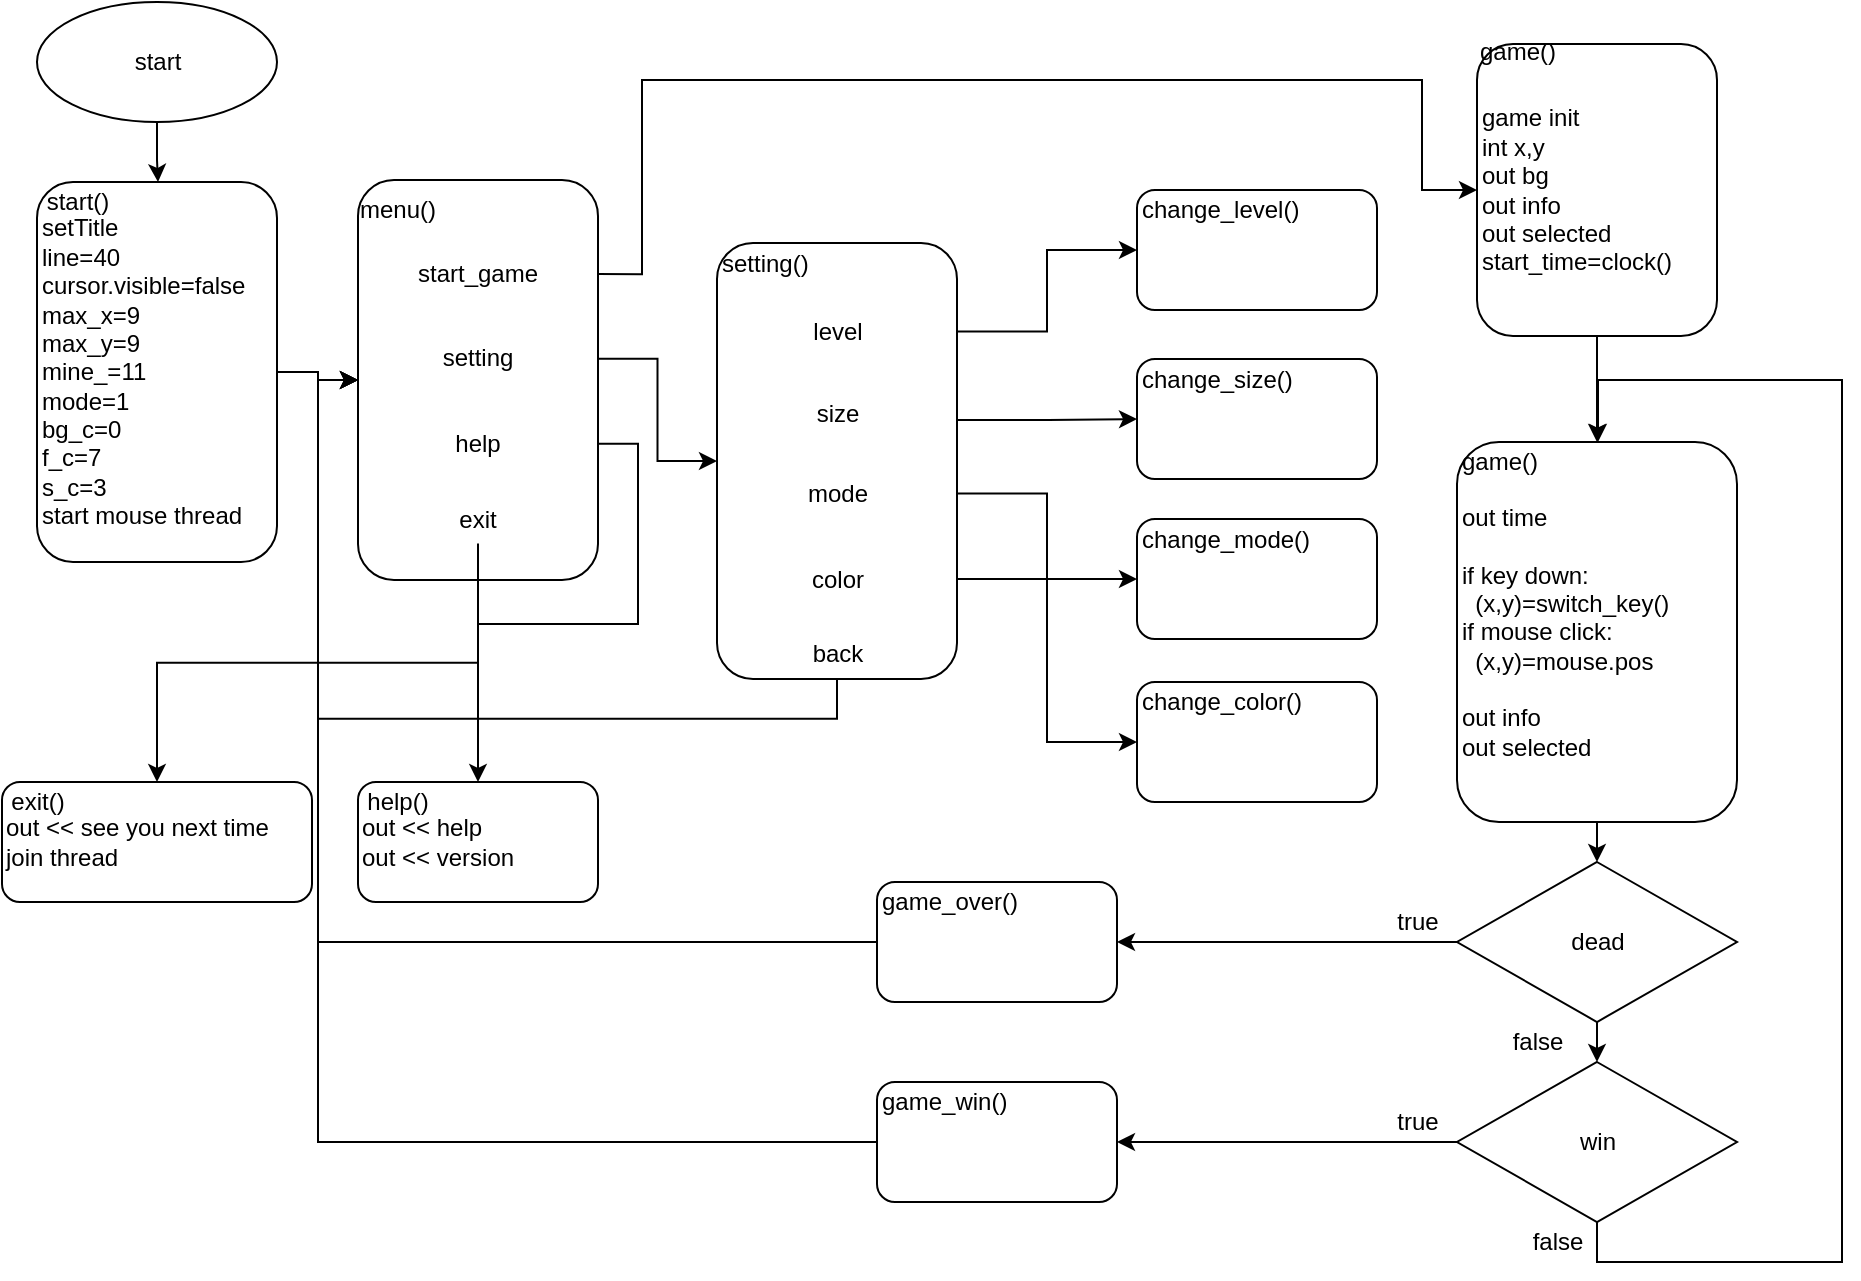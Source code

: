 <mxfile version="11.1.4" type="device"><diagram id="kCvf0nJ6-sZSuaqvqJbU" name="第 1 页"><mxGraphModel dx="1086" dy="808" grid="1" gridSize="10" guides="1" tooltips="1" connect="1" arrows="1" fold="1" page="1" pageScale="1" pageWidth="1169" pageHeight="827" math="0" shadow="0"><root><mxCell id="0"/><mxCell id="1" parent="0"/><mxCell id="HXzkb85nF6Uxnhrnb80V-4" style="edgeStyle=orthogonalEdgeStyle;rounded=0;orthogonalLoop=1;jettySize=auto;html=1;" parent="1" source="HXzkb85nF6Uxnhrnb80V-1" target="HXzkb85nF6Uxnhrnb80V-3" edge="1"><mxGeometry relative="1" as="geometry"><Array as="points"><mxPoint x="118" y="120"/><mxPoint x="118" y="120"/></Array></mxGeometry></mxCell><mxCell id="HXzkb85nF6Uxnhrnb80V-1" value="start" style="ellipse;whiteSpace=wrap;html=1;" parent="1" vertex="1"><mxGeometry x="57.5" y="41" width="120" height="60" as="geometry"/></mxCell><mxCell id="HXzkb85nF6Uxnhrnb80V-12" value="" style="group;strokeColor=none;" parent="1" vertex="1" connectable="0"><mxGeometry x="198" y="110" width="160" height="240" as="geometry"/></mxCell><mxCell id="HXzkb85nF6Uxnhrnb80V-14" value="" style="group" parent="HXzkb85nF6Uxnhrnb80V-12" vertex="1" connectable="0"><mxGeometry x="20" y="20" width="120" height="200" as="geometry"/></mxCell><mxCell id="HXzkb85nF6Uxnhrnb80V-15" value="" style="group" parent="HXzkb85nF6Uxnhrnb80V-14" vertex="1" connectable="0"><mxGeometry width="120" height="200" as="geometry"/></mxCell><mxCell id="HXzkb85nF6Uxnhrnb80V-17" value="" style="group" parent="HXzkb85nF6Uxnhrnb80V-15" vertex="1" connectable="0"><mxGeometry width="120" height="200" as="geometry"/></mxCell><mxCell id="HXzkb85nF6Uxnhrnb80V-5" value="" style="rounded=1;whiteSpace=wrap;html=1;" parent="HXzkb85nF6Uxnhrnb80V-17" vertex="1"><mxGeometry width="120" height="200" as="geometry"/></mxCell><mxCell id="HXzkb85nF6Uxnhrnb80V-11" value="menu()" style="text;html=1;strokeColor=none;fillColor=none;align=center;verticalAlign=middle;whiteSpace=wrap;rounded=0;" parent="HXzkb85nF6Uxnhrnb80V-17" vertex="1"><mxGeometry width="40" height="30.769" as="geometry"/></mxCell><mxCell id="HXzkb85nF6Uxnhrnb80V-18" value="start_game" style="text;html=1;strokeColor=none;fillColor=none;align=center;verticalAlign=middle;whiteSpace=wrap;rounded=0;" parent="HXzkb85nF6Uxnhrnb80V-17" vertex="1"><mxGeometry y="35.294" width="120" height="23.529" as="geometry"/></mxCell><mxCell id="HXzkb85nF6Uxnhrnb80V-19" value="setting" style="text;html=1;strokeColor=none;fillColor=none;align=center;verticalAlign=middle;whiteSpace=wrap;rounded=0;" parent="HXzkb85nF6Uxnhrnb80V-17" vertex="1"><mxGeometry y="77.588" width="120" height="23.529" as="geometry"/></mxCell><mxCell id="HXzkb85nF6Uxnhrnb80V-20" value="help" style="text;html=1;strokeColor=none;fillColor=none;align=center;verticalAlign=middle;whiteSpace=wrap;rounded=0;" parent="HXzkb85nF6Uxnhrnb80V-17" vertex="1"><mxGeometry y="120.147" width="120" height="23.529" as="geometry"/></mxCell><mxCell id="HXzkb85nF6Uxnhrnb80V-21" value="exit" style="text;html=1;strokeColor=none;fillColor=none;align=center;verticalAlign=middle;whiteSpace=wrap;rounded=0;" parent="HXzkb85nF6Uxnhrnb80V-17" vertex="1"><mxGeometry y="158.206" width="120" height="23.529" as="geometry"/></mxCell><mxCell id="HXzkb85nF6Uxnhrnb80V-16" value="" style="group" parent="1" vertex="1" connectable="0"><mxGeometry x="57.5" y="131" width="120" height="190" as="geometry"/></mxCell><mxCell id="HXzkb85nF6Uxnhrnb80V-3" value="setTitle&lt;br&gt;line=40&lt;br&gt;cursor.visible=false&lt;br&gt;max_x=9&lt;br&gt;max_y=9&lt;br&gt;mine_=11&lt;br&gt;mode=1&lt;br&gt;bg_c=0&lt;br&gt;f_c=7&lt;br&gt;s_c=3&lt;br&gt;start mouse thread" style="rounded=1;whiteSpace=wrap;html=1;align=left;" parent="HXzkb85nF6Uxnhrnb80V-16" vertex="1"><mxGeometry width="120" height="190" as="geometry"/></mxCell><mxCell id="HXzkb85nF6Uxnhrnb80V-10" value="start()" style="text;html=1;strokeColor=none;fillColor=none;align=center;verticalAlign=middle;whiteSpace=wrap;rounded=0;" parent="HXzkb85nF6Uxnhrnb80V-16" vertex="1"><mxGeometry width="40" height="20" as="geometry"/></mxCell><mxCell id="HXzkb85nF6Uxnhrnb80V-27" value="" style="group" parent="1" vertex="1" connectable="0"><mxGeometry x="40" y="431" width="155" height="60" as="geometry"/></mxCell><mxCell id="HXzkb85nF6Uxnhrnb80V-23" value="out &amp;lt;&amp;lt; see you next time&lt;br&gt;join thread" style="rounded=1;whiteSpace=wrap;html=1;align=left;" parent="HXzkb85nF6Uxnhrnb80V-27" vertex="1"><mxGeometry width="155" height="60" as="geometry"/></mxCell><mxCell id="HXzkb85nF6Uxnhrnb80V-26" value="exit()" style="text;html=1;strokeColor=none;fillColor=none;align=center;verticalAlign=middle;whiteSpace=wrap;rounded=0;" parent="HXzkb85nF6Uxnhrnb80V-27" vertex="1"><mxGeometry width="36.471" height="20" as="geometry"/></mxCell><mxCell id="HXzkb85nF6Uxnhrnb80V-30" style="edgeStyle=orthogonalEdgeStyle;rounded=0;orthogonalLoop=1;jettySize=auto;html=1;exitX=0.5;exitY=1;exitDx=0;exitDy=0;entryX=0.5;entryY=0;entryDx=0;entryDy=0;" parent="1" source="HXzkb85nF6Uxnhrnb80V-21" target="HXzkb85nF6Uxnhrnb80V-23" edge="1"><mxGeometry relative="1" as="geometry"/></mxCell><mxCell id="HXzkb85nF6Uxnhrnb80V-31" style="edgeStyle=orthogonalEdgeStyle;rounded=0;orthogonalLoop=1;jettySize=auto;html=1;exitX=1;exitY=0.5;exitDx=0;exitDy=0;entryX=0.5;entryY=0;entryDx=0;entryDy=0;" parent="1" source="HXzkb85nF6Uxnhrnb80V-20" target="HXzkb85nF6Uxnhrnb80V-28" edge="1"><mxGeometry relative="1" as="geometry"><Array as="points"><mxPoint x="358" y="262"/><mxPoint x="358" y="352"/><mxPoint x="278" y="352"/></Array></mxGeometry></mxCell><mxCell id="HXzkb85nF6Uxnhrnb80V-34" value="" style="group" parent="1" vertex="1" connectable="0"><mxGeometry x="218" y="431" width="120" height="60" as="geometry"/></mxCell><mxCell id="HXzkb85nF6Uxnhrnb80V-28" value="out &amp;lt;&amp;lt; help&lt;br&gt;out &amp;lt;&amp;lt; version" style="rounded=1;whiteSpace=wrap;html=1;strokeColor=#000000;align=left;" parent="HXzkb85nF6Uxnhrnb80V-34" vertex="1"><mxGeometry width="120" height="60" as="geometry"/></mxCell><mxCell id="HXzkb85nF6Uxnhrnb80V-32" value="help()" style="text;html=1;strokeColor=none;fillColor=none;align=center;verticalAlign=middle;whiteSpace=wrap;rounded=0;" parent="HXzkb85nF6Uxnhrnb80V-34" vertex="1"><mxGeometry width="40" height="20" as="geometry"/></mxCell><mxCell id="HXzkb85nF6Uxnhrnb80V-35" value="" style="group;align=left;" parent="1" vertex="1" connectable="0"><mxGeometry x="777.5" y="62" width="120" height="146" as="geometry"/></mxCell><mxCell id="HXzkb85nF6Uxnhrnb80V-36" value="game init&lt;br&gt;int x,y&lt;br&gt;out bg&lt;br&gt;out info&lt;br&gt;out selected&lt;br&gt;start_time=clock()" style="rounded=1;whiteSpace=wrap;html=1;strokeColor=#000000;align=left;" parent="HXzkb85nF6Uxnhrnb80V-35" vertex="1"><mxGeometry width="120" height="146.0" as="geometry"/></mxCell><mxCell id="HXzkb85nF6Uxnhrnb80V-37" value="game()" style="text;html=1;strokeColor=none;fillColor=none;align=center;verticalAlign=middle;whiteSpace=wrap;rounded=0;" parent="HXzkb85nF6Uxnhrnb80V-35" vertex="1"><mxGeometry width="40" height="7.122" as="geometry"/></mxCell><mxCell id="HXzkb85nF6Uxnhrnb80V-39" style="edgeStyle=orthogonalEdgeStyle;rounded=0;orthogonalLoop=1;jettySize=auto;html=1;exitX=1;exitY=0.5;exitDx=0;exitDy=0;entryX=0;entryY=0.5;entryDx=0;entryDy=0;" parent="1" source="HXzkb85nF6Uxnhrnb80V-18" target="HXzkb85nF6Uxnhrnb80V-36" edge="1"><mxGeometry relative="1" as="geometry"><Array as="points"><mxPoint x="360" y="177"/><mxPoint x="360" y="80"/><mxPoint x="750" y="80"/><mxPoint x="750" y="135"/></Array></mxGeometry></mxCell><mxCell id="HXzkb85nF6Uxnhrnb80V-40" value="" style="group;strokeColor=none;" parent="1" vertex="1" connectable="0"><mxGeometry x="397.5" y="161.5" width="120" height="218" as="geometry"/></mxCell><mxCell id="HXzkb85nF6Uxnhrnb80V-41" value="" style="group" parent="HXzkb85nF6Uxnhrnb80V-40" vertex="1" connectable="0"><mxGeometry width="120" height="218" as="geometry"/></mxCell><mxCell id="HXzkb85nF6Uxnhrnb80V-42" value="" style="group" parent="HXzkb85nF6Uxnhrnb80V-41" vertex="1" connectable="0"><mxGeometry width="120" height="218" as="geometry"/></mxCell><mxCell id="HXzkb85nF6Uxnhrnb80V-43" value="" style="group" parent="HXzkb85nF6Uxnhrnb80V-42" vertex="1" connectable="0"><mxGeometry width="120" height="218" as="geometry"/></mxCell><mxCell id="HXzkb85nF6Uxnhrnb80V-44" value="" style="rounded=1;whiteSpace=wrap;html=1;" parent="HXzkb85nF6Uxnhrnb80V-43" vertex="1"><mxGeometry width="120" height="218" as="geometry"/></mxCell><mxCell id="HXzkb85nF6Uxnhrnb80V-45" value="setting()" style="text;html=1;strokeColor=none;fillColor=none;align=left;verticalAlign=middle;whiteSpace=wrap;rounded=0;" parent="HXzkb85nF6Uxnhrnb80V-43" vertex="1"><mxGeometry width="120" height="20" as="geometry"/></mxCell><mxCell id="HXzkb85nF6Uxnhrnb80V-46" value="level" style="text;html=1;strokeColor=none;fillColor=none;align=center;verticalAlign=middle;whiteSpace=wrap;rounded=0;" parent="HXzkb85nF6Uxnhrnb80V-43" vertex="1"><mxGeometry y="31.471" width="120" height="25.647" as="geometry"/></mxCell><mxCell id="HXzkb85nF6Uxnhrnb80V-47" value="size" style="text;html=1;strokeColor=none;fillColor=none;align=center;verticalAlign=middle;whiteSpace=wrap;rounded=0;" parent="HXzkb85nF6Uxnhrnb80V-43" vertex="1"><mxGeometry y="72.756" width="120" height="25.647" as="geometry"/></mxCell><mxCell id="HXzkb85nF6Uxnhrnb80V-48" value="mode" style="text;html=1;strokeColor=none;fillColor=none;align=center;verticalAlign=middle;whiteSpace=wrap;rounded=0;" parent="HXzkb85nF6Uxnhrnb80V-43" vertex="1"><mxGeometry y="112.465" width="120" height="25.647" as="geometry"/></mxCell><mxCell id="HXzkb85nF6Uxnhrnb80V-49" value="back" style="text;html=1;strokeColor=none;fillColor=none;align=center;verticalAlign=middle;whiteSpace=wrap;rounded=0;" parent="HXzkb85nF6Uxnhrnb80V-43" vertex="1"><mxGeometry y="192.264" width="120" height="25.647" as="geometry"/></mxCell><mxCell id="HXzkb85nF6Uxnhrnb80V-51" value="color" style="text;html=1;strokeColor=none;fillColor=none;align=center;verticalAlign=middle;whiteSpace=wrap;rounded=0;" parent="HXzkb85nF6Uxnhrnb80V-43" vertex="1"><mxGeometry y="158" width="120" height="20" as="geometry"/></mxCell><mxCell id="HXzkb85nF6Uxnhrnb80V-50" style="edgeStyle=orthogonalEdgeStyle;rounded=0;orthogonalLoop=1;jettySize=auto;html=1;exitX=1;exitY=0.5;exitDx=0;exitDy=0;entryX=0;entryY=0.5;entryDx=0;entryDy=0;" parent="1" source="HXzkb85nF6Uxnhrnb80V-19" target="HXzkb85nF6Uxnhrnb80V-44" edge="1"><mxGeometry relative="1" as="geometry"/></mxCell><mxCell id="HXzkb85nF6Uxnhrnb80V-52" style="edgeStyle=orthogonalEdgeStyle;rounded=0;orthogonalLoop=1;jettySize=auto;html=1;exitX=0.5;exitY=1;exitDx=0;exitDy=0;entryX=0;entryY=0.5;entryDx=0;entryDy=0;" parent="1" source="HXzkb85nF6Uxnhrnb80V-49" target="HXzkb85nF6Uxnhrnb80V-5" edge="1"><mxGeometry relative="1" as="geometry"/></mxCell><mxCell id="HXzkb85nF6Uxnhrnb80V-54" style="edgeStyle=orthogonalEdgeStyle;rounded=0;orthogonalLoop=1;jettySize=auto;html=1;exitX=1;exitY=0.5;exitDx=0;exitDy=0;entryX=0;entryY=0.5;entryDx=0;entryDy=0;" parent="1" source="HXzkb85nF6Uxnhrnb80V-3" target="HXzkb85nF6Uxnhrnb80V-5" edge="1"><mxGeometry relative="1" as="geometry"><Array as="points"><mxPoint x="198" y="226"/><mxPoint x="198" y="230"/></Array></mxGeometry></mxCell><mxCell id="HXzkb85nF6Uxnhrnb80V-55" value="" style="group" parent="1" vertex="1" connectable="0"><mxGeometry x="607.5" y="135" width="120" height="60" as="geometry"/></mxCell><mxCell id="HXzkb85nF6Uxnhrnb80V-56" value="" style="rounded=1;whiteSpace=wrap;html=1;strokeColor=#000000;" parent="HXzkb85nF6Uxnhrnb80V-55" vertex="1"><mxGeometry width="120" height="60" as="geometry"/></mxCell><mxCell id="HXzkb85nF6Uxnhrnb80V-57" value="change_level()" style="text;html=1;strokeColor=none;fillColor=none;align=left;verticalAlign=middle;whiteSpace=wrap;rounded=0;" parent="HXzkb85nF6Uxnhrnb80V-55" vertex="1"><mxGeometry width="120" height="20" as="geometry"/></mxCell><mxCell id="HXzkb85nF6Uxnhrnb80V-67" style="edgeStyle=orthogonalEdgeStyle;rounded=0;orthogonalLoop=1;jettySize=auto;html=1;exitX=1;exitY=0.5;exitDx=0;exitDy=0;entryX=0;entryY=0.5;entryDx=0;entryDy=0;" parent="1" source="HXzkb85nF6Uxnhrnb80V-46" target="HXzkb85nF6Uxnhrnb80V-56" edge="1"><mxGeometry relative="1" as="geometry"/></mxCell><mxCell id="HXzkb85nF6Uxnhrnb80V-71" value="" style="group" parent="1" vertex="1" connectable="0"><mxGeometry x="607.5" y="219.5" width="120" height="60" as="geometry"/></mxCell><mxCell id="HXzkb85nF6Uxnhrnb80V-72" value="" style="rounded=1;whiteSpace=wrap;html=1;strokeColor=#000000;" parent="HXzkb85nF6Uxnhrnb80V-71" vertex="1"><mxGeometry width="120" height="60" as="geometry"/></mxCell><mxCell id="HXzkb85nF6Uxnhrnb80V-73" value="change_size()" style="text;html=1;strokeColor=none;fillColor=none;align=left;verticalAlign=middle;whiteSpace=wrap;rounded=0;" parent="HXzkb85nF6Uxnhrnb80V-71" vertex="1"><mxGeometry width="120" height="20" as="geometry"/></mxCell><mxCell id="HXzkb85nF6Uxnhrnb80V-74" value="" style="group" parent="1" vertex="1" connectable="0"><mxGeometry x="607.5" y="299.5" width="120" height="60" as="geometry"/></mxCell><mxCell id="HXzkb85nF6Uxnhrnb80V-75" value="" style="rounded=1;whiteSpace=wrap;html=1;strokeColor=#000000;" parent="HXzkb85nF6Uxnhrnb80V-74" vertex="1"><mxGeometry width="120" height="60" as="geometry"/></mxCell><mxCell id="HXzkb85nF6Uxnhrnb80V-76" value="change_mode()" style="text;html=1;strokeColor=none;fillColor=none;align=left;verticalAlign=middle;whiteSpace=wrap;rounded=0;" parent="HXzkb85nF6Uxnhrnb80V-74" vertex="1"><mxGeometry width="120" height="20" as="geometry"/></mxCell><mxCell id="HXzkb85nF6Uxnhrnb80V-77" value="" style="group" parent="1" vertex="1" connectable="0"><mxGeometry x="607.5" y="381" width="120" height="60" as="geometry"/></mxCell><mxCell id="HXzkb85nF6Uxnhrnb80V-78" value="" style="rounded=1;whiteSpace=wrap;html=1;strokeColor=#000000;" parent="HXzkb85nF6Uxnhrnb80V-77" vertex="1"><mxGeometry width="120" height="60" as="geometry"/></mxCell><mxCell id="HXzkb85nF6Uxnhrnb80V-79" value="change_color()" style="text;html=1;strokeColor=none;fillColor=none;align=left;verticalAlign=middle;whiteSpace=wrap;rounded=0;" parent="HXzkb85nF6Uxnhrnb80V-77" vertex="1"><mxGeometry width="120" height="20" as="geometry"/></mxCell><mxCell id="HXzkb85nF6Uxnhrnb80V-81" style="edgeStyle=orthogonalEdgeStyle;rounded=0;orthogonalLoop=1;jettySize=auto;html=1;exitX=1;exitY=0.5;exitDx=0;exitDy=0;entryX=0;entryY=0.5;entryDx=0;entryDy=0;" parent="1" source="HXzkb85nF6Uxnhrnb80V-51" target="HXzkb85nF6Uxnhrnb80V-78" edge="1"><mxGeometry relative="1" as="geometry"/></mxCell><mxCell id="HXzkb85nF6Uxnhrnb80V-82" style="edgeStyle=orthogonalEdgeStyle;rounded=0;orthogonalLoop=1;jettySize=auto;html=1;exitX=1;exitY=0.5;exitDx=0;exitDy=0;entryX=0;entryY=0.5;entryDx=0;entryDy=0;" parent="1" source="HXzkb85nF6Uxnhrnb80V-48" target="HXzkb85nF6Uxnhrnb80V-75" edge="1"><mxGeometry relative="1" as="geometry"/></mxCell><mxCell id="HXzkb85nF6Uxnhrnb80V-83" style="edgeStyle=orthogonalEdgeStyle;rounded=0;orthogonalLoop=1;jettySize=auto;html=1;exitX=1;exitY=0.5;exitDx=0;exitDy=0;entryX=0;entryY=0.5;entryDx=0;entryDy=0;" parent="1" source="HXzkb85nF6Uxnhrnb80V-47" target="HXzkb85nF6Uxnhrnb80V-72" edge="1"><mxGeometry relative="1" as="geometry"><Array as="points"><mxPoint x="518" y="250"/><mxPoint x="563" y="250"/></Array></mxGeometry></mxCell><mxCell id="HXzkb85nF6Uxnhrnb80V-85" value="" style="group" parent="1" vertex="1" connectable="0"><mxGeometry x="767.5" y="261" width="140" height="190" as="geometry"/></mxCell><mxCell id="HXzkb85nF6Uxnhrnb80V-86" value="out time&lt;br&gt;&lt;br&gt;if key down:&lt;br&gt;&amp;nbsp; (x,y)=switch_key()&lt;br&gt;if mouse click:&lt;br&gt;&amp;nbsp; (x,y)=mouse.pos&lt;br&gt;&lt;br&gt;out info&lt;br&gt;out selected" style="rounded=1;whiteSpace=wrap;html=1;strokeColor=#000000;align=left;" parent="HXzkb85nF6Uxnhrnb80V-85" vertex="1"><mxGeometry width="140" height="190" as="geometry"/></mxCell><mxCell id="HXzkb85nF6Uxnhrnb80V-87" value="game()" style="text;html=1;strokeColor=none;fillColor=none;align=left;verticalAlign=middle;whiteSpace=wrap;rounded=0;" parent="HXzkb85nF6Uxnhrnb80V-85" vertex="1"><mxGeometry width="120" height="20" as="geometry"/></mxCell><mxCell id="HXzkb85nF6Uxnhrnb80V-88" style="edgeStyle=orthogonalEdgeStyle;rounded=0;orthogonalLoop=1;jettySize=auto;html=1;exitX=0.5;exitY=1;exitDx=0;exitDy=0;" parent="1" source="HXzkb85nF6Uxnhrnb80V-36" target="HXzkb85nF6Uxnhrnb80V-86" edge="1"><mxGeometry relative="1" as="geometry"/></mxCell><mxCell id="HXzkb85nF6Uxnhrnb80V-90" value="dead" style="rhombus;whiteSpace=wrap;html=1;strokeColor=#000000;align=center;" parent="1" vertex="1"><mxGeometry x="767.5" y="471" width="140" height="80" as="geometry"/></mxCell><mxCell id="HXzkb85nF6Uxnhrnb80V-91" style="edgeStyle=orthogonalEdgeStyle;rounded=0;orthogonalLoop=1;jettySize=auto;html=1;exitX=0.5;exitY=1;exitDx=0;exitDy=0;entryX=0.5;entryY=0;entryDx=0;entryDy=0;" parent="1" source="HXzkb85nF6Uxnhrnb80V-86" target="HXzkb85nF6Uxnhrnb80V-90" edge="1"><mxGeometry relative="1" as="geometry"/></mxCell><mxCell id="HXzkb85nF6Uxnhrnb80V-99" style="edgeStyle=orthogonalEdgeStyle;rounded=0;orthogonalLoop=1;jettySize=auto;html=1;exitX=0;exitY=0.5;exitDx=0;exitDy=0;entryX=0;entryY=0.5;entryDx=0;entryDy=0;" parent="1" source="HXzkb85nF6Uxnhrnb80V-95" target="HXzkb85nF6Uxnhrnb80V-5" edge="1"><mxGeometry relative="1" as="geometry"/></mxCell><mxCell id="HXzkb85nF6Uxnhrnb80V-110" value="win" style="rhombus;whiteSpace=wrap;html=1;strokeColor=#000000;align=center;" parent="1" vertex="1"><mxGeometry x="767.5" y="571" width="140" height="80" as="geometry"/></mxCell><mxCell id="HXzkb85nF6Uxnhrnb80V-112" value="" style="group" parent="1" vertex="1" connectable="0"><mxGeometry x="477.5" y="581" width="120" height="60" as="geometry"/></mxCell><mxCell id="HXzkb85nF6Uxnhrnb80V-113" value="" style="rounded=1;whiteSpace=wrap;html=1;strokeColor=#000000;" parent="HXzkb85nF6Uxnhrnb80V-112" vertex="1"><mxGeometry width="120" height="60" as="geometry"/></mxCell><mxCell id="HXzkb85nF6Uxnhrnb80V-114" value="game_win()" style="text;html=1;strokeColor=none;fillColor=none;align=left;verticalAlign=middle;whiteSpace=wrap;rounded=0;" parent="HXzkb85nF6Uxnhrnb80V-112" vertex="1"><mxGeometry width="120" height="20" as="geometry"/></mxCell><mxCell id="HXzkb85nF6Uxnhrnb80V-116" style="edgeStyle=orthogonalEdgeStyle;rounded=0;orthogonalLoop=1;jettySize=auto;html=1;exitX=0;exitY=0.5;exitDx=0;exitDy=0;entryX=0;entryY=0.5;entryDx=0;entryDy=0;" parent="1" source="HXzkb85nF6Uxnhrnb80V-113" target="HXzkb85nF6Uxnhrnb80V-5" edge="1"><mxGeometry relative="1" as="geometry"><mxPoint x="197.5" y="511.0" as="targetPoint"/></mxGeometry></mxCell><mxCell id="HXzkb85nF6Uxnhrnb80V-122" value="" style="group" parent="1" vertex="1" connectable="0"><mxGeometry x="787.5" y="551" width="40" height="20" as="geometry"/></mxCell><mxCell id="HXzkb85nF6Uxnhrnb80V-111" style="edgeStyle=orthogonalEdgeStyle;rounded=0;orthogonalLoop=1;jettySize=auto;html=1;exitX=0.5;exitY=1;exitDx=0;exitDy=0;entryX=0.5;entryY=0;entryDx=0;entryDy=0;" parent="HXzkb85nF6Uxnhrnb80V-122" source="HXzkb85nF6Uxnhrnb80V-90" target="HXzkb85nF6Uxnhrnb80V-110" edge="1"><mxGeometry relative="1" as="geometry"/></mxCell><mxCell id="HXzkb85nF6Uxnhrnb80V-118" value="false" style="text;html=1;strokeColor=none;fillColor=none;align=center;verticalAlign=middle;whiteSpace=wrap;rounded=0;" parent="HXzkb85nF6Uxnhrnb80V-122" vertex="1"><mxGeometry width="40" height="20" as="geometry"/></mxCell><mxCell id="HXzkb85nF6Uxnhrnb80V-123" value="" style="group" parent="1" vertex="1" connectable="0"><mxGeometry x="727.5" y="491" width="40" height="20" as="geometry"/></mxCell><mxCell id="s_wSjptQIBXMGY6pX3VR-1" value="" style="group" vertex="1" connectable="0" parent="1"><mxGeometry x="477.5" y="481" width="120" height="60" as="geometry"/></mxCell><mxCell id="HXzkb85nF6Uxnhrnb80V-109" value="" style="group" parent="s_wSjptQIBXMGY6pX3VR-1" vertex="1" connectable="0"><mxGeometry width="120" height="60" as="geometry"/></mxCell><mxCell id="HXzkb85nF6Uxnhrnb80V-95" value="" style="rounded=1;whiteSpace=wrap;html=1;strokeColor=#000000;" parent="HXzkb85nF6Uxnhrnb80V-109" vertex="1"><mxGeometry width="120" height="60" as="geometry"/></mxCell><mxCell id="HXzkb85nF6Uxnhrnb80V-96" value="game_over()" style="text;html=1;strokeColor=none;fillColor=none;align=left;verticalAlign=middle;whiteSpace=wrap;rounded=0;" parent="HXzkb85nF6Uxnhrnb80V-109" vertex="1"><mxGeometry width="120" height="20" as="geometry"/></mxCell><mxCell id="HXzkb85nF6Uxnhrnb80V-97" style="edgeStyle=orthogonalEdgeStyle;rounded=0;orthogonalLoop=1;jettySize=auto;html=1;exitX=0;exitY=0.5;exitDx=0;exitDy=0;entryX=1;entryY=0.5;entryDx=0;entryDy=0;" parent="1" source="HXzkb85nF6Uxnhrnb80V-90" target="HXzkb85nF6Uxnhrnb80V-95" edge="1"><mxGeometry relative="1" as="geometry"/></mxCell><mxCell id="HXzkb85nF6Uxnhrnb80V-120" value="false" style="text;html=1;strokeColor=none;fillColor=none;align=center;verticalAlign=middle;whiteSpace=wrap;rounded=0;" parent="1" vertex="1"><mxGeometry x="797.5" y="651" width="40" height="20" as="geometry"/></mxCell><mxCell id="HXzkb85nF6Uxnhrnb80V-119" style="edgeStyle=orthogonalEdgeStyle;rounded=0;orthogonalLoop=1;jettySize=auto;html=1;exitX=0.5;exitY=1;exitDx=0;exitDy=0;" parent="1" source="HXzkb85nF6Uxnhrnb80V-110" target="HXzkb85nF6Uxnhrnb80V-86" edge="1"><mxGeometry relative="1" as="geometry"><mxPoint x="787.431" y="651.224" as="sourcePoint"/><mxPoint x="787.5" y="241" as="targetPoint"/><Array as="points"><mxPoint x="838" y="671"/><mxPoint x="960" y="671"/><mxPoint x="960" y="230"/><mxPoint x="838" y="230"/></Array></mxGeometry></mxCell><mxCell id="HXzkb85nF6Uxnhrnb80V-115" style="edgeStyle=orthogonalEdgeStyle;rounded=0;orthogonalLoop=1;jettySize=auto;html=1;exitX=0;exitY=0.5;exitDx=0;exitDy=0;entryX=1;entryY=0.5;entryDx=0;entryDy=0;" parent="1" source="HXzkb85nF6Uxnhrnb80V-110" target="HXzkb85nF6Uxnhrnb80V-113" edge="1"><mxGeometry relative="1" as="geometry"/></mxCell><mxCell id="s_wSjptQIBXMGY6pX3VR-3" value="" style="group" vertex="1" connectable="0" parent="1"><mxGeometry x="727.5" y="591" width="40" height="20" as="geometry"/></mxCell><mxCell id="s_wSjptQIBXMGY6pX3VR-4" value="true" style="text;html=1;strokeColor=none;fillColor=none;align=center;verticalAlign=middle;whiteSpace=wrap;rounded=0;" vertex="1" parent="s_wSjptQIBXMGY6pX3VR-3"><mxGeometry width="40" height="20" as="geometry"/></mxCell><mxCell id="HXzkb85nF6Uxnhrnb80V-100" value="true" style="text;html=1;strokeColor=none;fillColor=none;align=center;verticalAlign=middle;whiteSpace=wrap;rounded=0;" parent="1" vertex="1"><mxGeometry x="727.5" y="491" width="40" height="20" as="geometry"/></mxCell></root></mxGraphModel></diagram></mxfile>